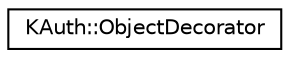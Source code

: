 digraph "Graphical Class Hierarchy"
{
  edge [fontname="Helvetica",fontsize="10",labelfontname="Helvetica",labelfontsize="10"];
  node [fontname="Helvetica",fontsize="10",shape=record];
  rankdir="LR";
  Node0 [label="KAuth::ObjectDecorator",height=0.2,width=0.4,color="black", fillcolor="white", style="filled",URL="$classKAuth_1_1ObjectDecorator.html",tooltip="A decorator to add auth features to a button or an action. "];
}
